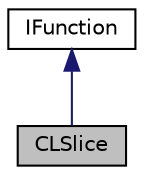 digraph "CLSlice"
{
 // LATEX_PDF_SIZE
  edge [fontname="Helvetica",fontsize="10",labelfontname="Helvetica",labelfontsize="10"];
  node [fontname="Helvetica",fontsize="10",shape=record];
  Node1 [label="CLSlice",height=0.2,width=0.4,color="black", fillcolor="grey75", style="filled", fontcolor="black",tooltip="Basic function to perform tensor slicing."];
  Node2 -> Node1 [dir="back",color="midnightblue",fontsize="10",style="solid",fontname="Helvetica"];
  Node2 [label="IFunction",height=0.2,width=0.4,color="black", fillcolor="white", style="filled",URL="$classarm__compute_1_1_i_function.xhtml",tooltip="Base class for all functions."];
}
